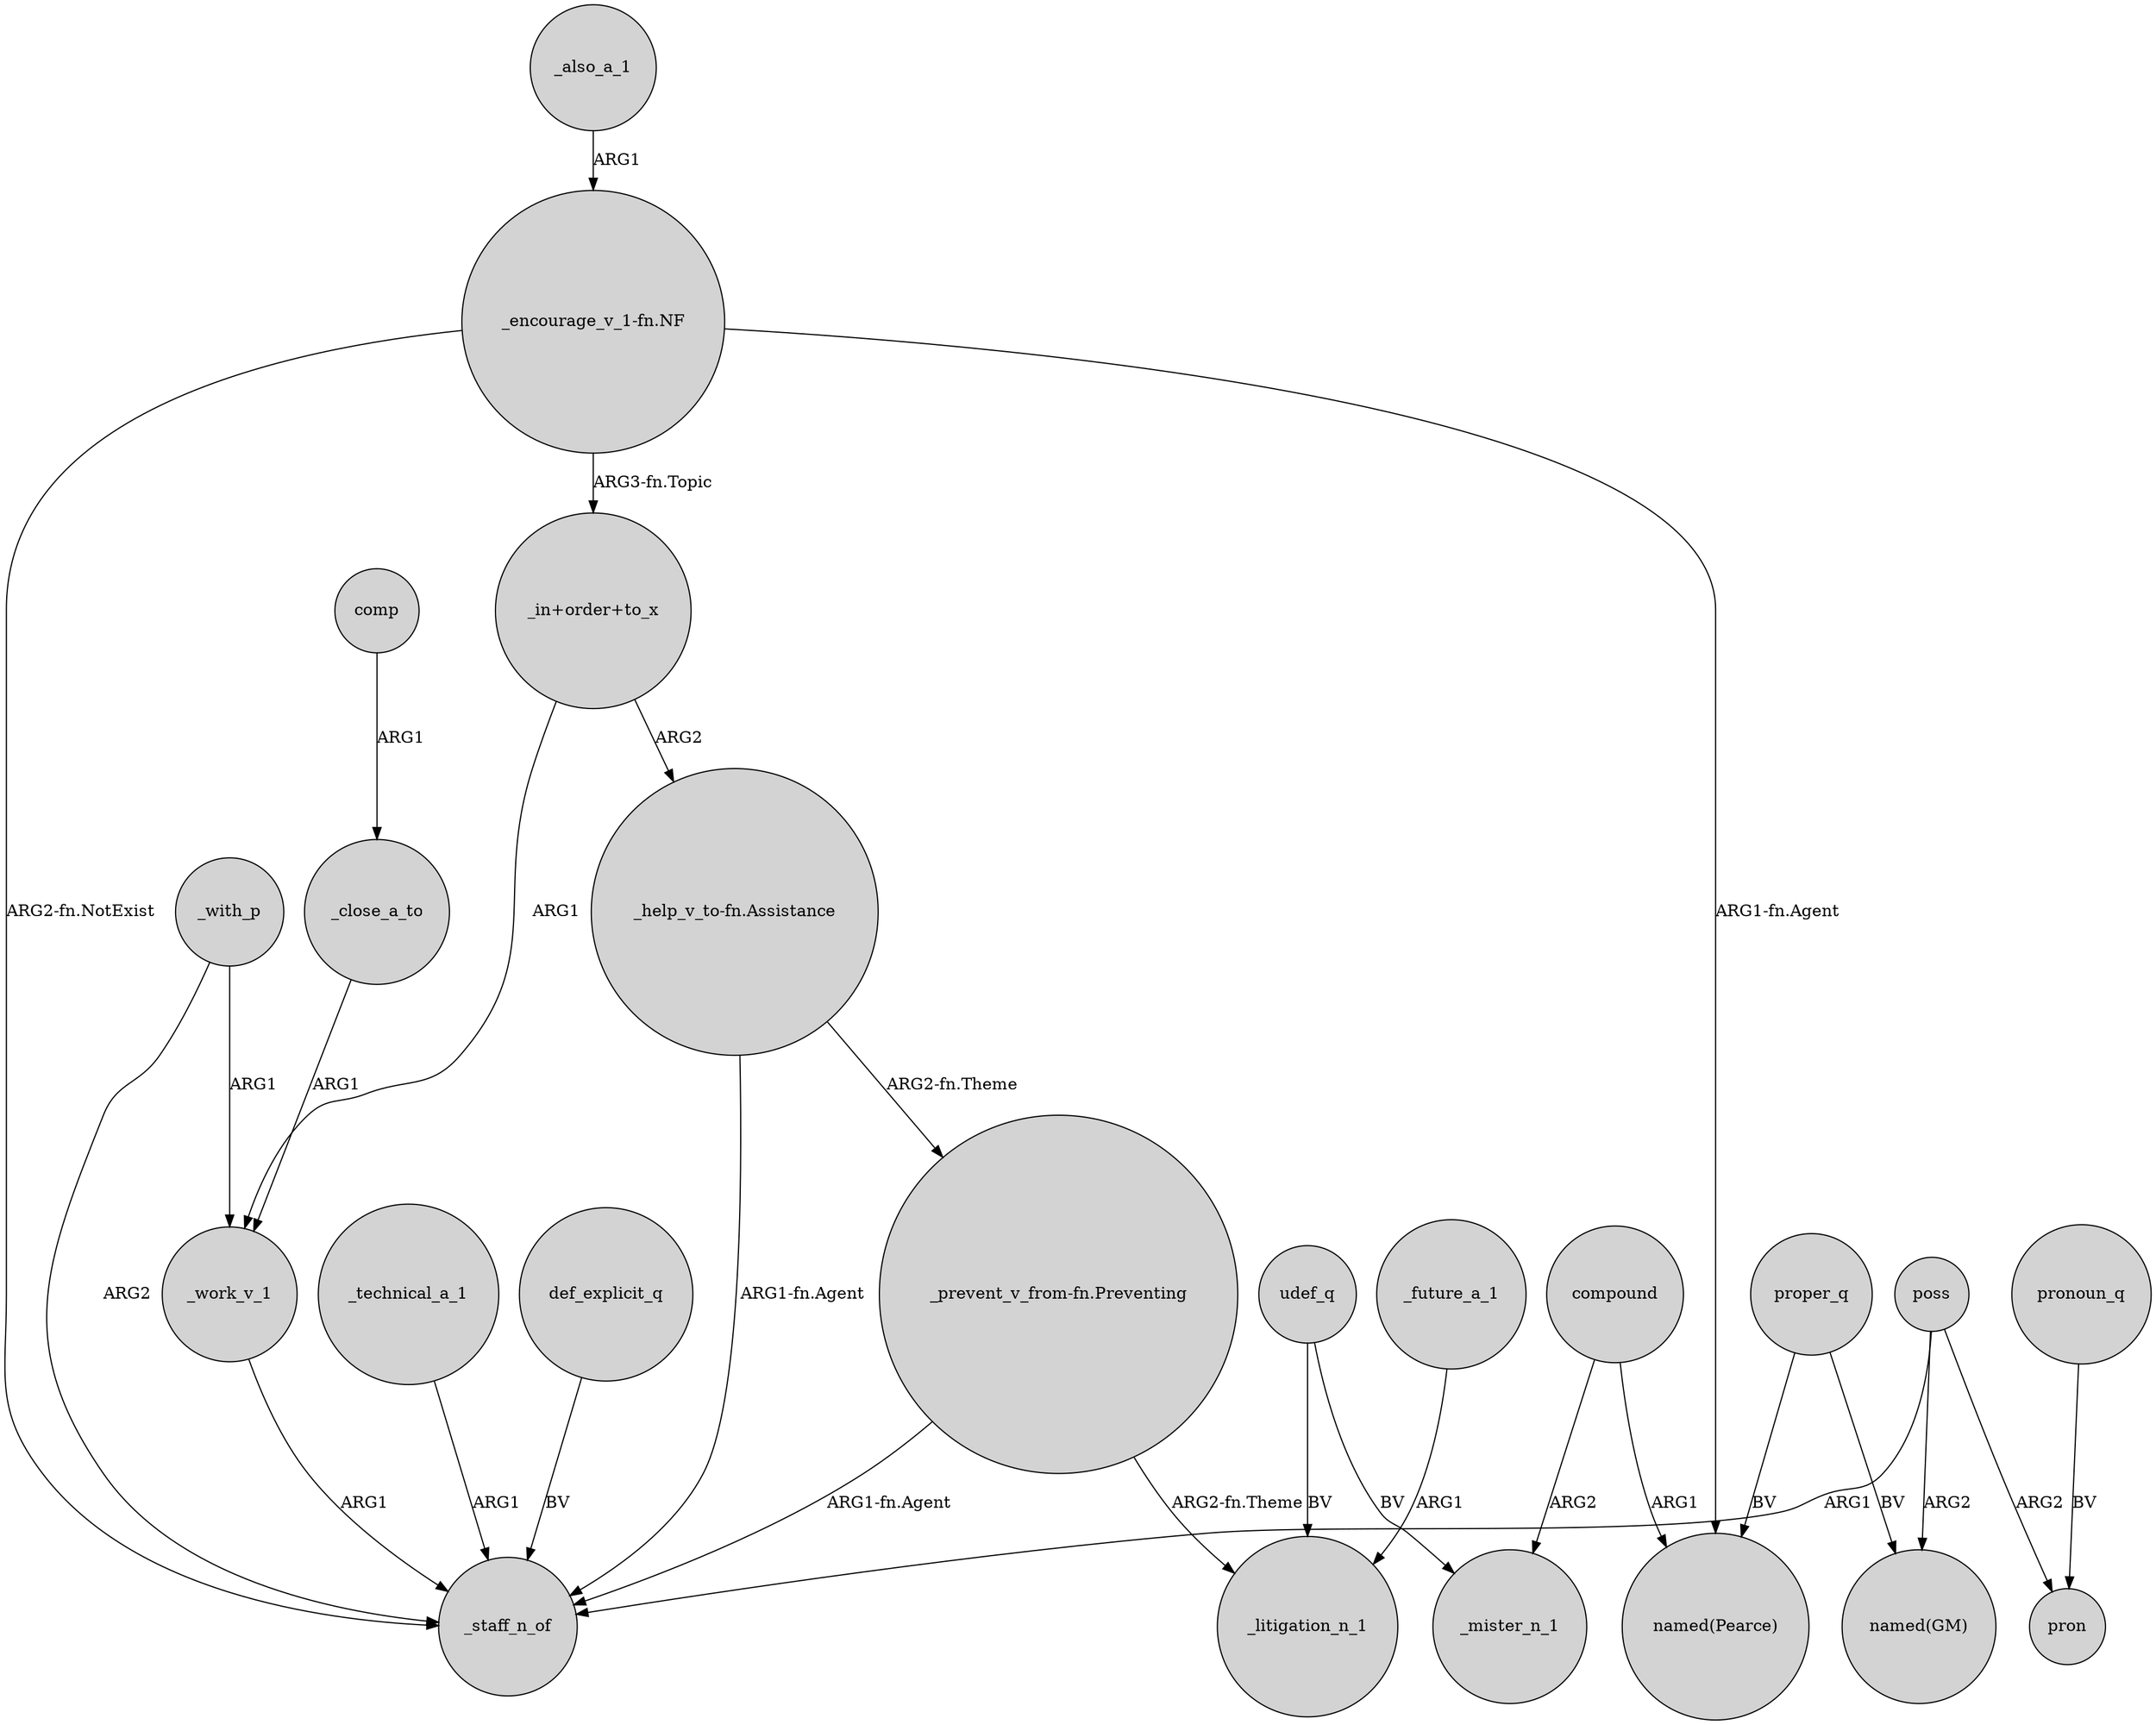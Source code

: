 digraph {
	node [shape=circle style=filled]
	_with_p -> _work_v_1 [label=ARG1]
	_also_a_1 -> "_encourage_v_1-fn.NF" [label=ARG1]
	"_encourage_v_1-fn.NF" -> "_in+order+to_x" [label="ARG3-fn.Topic"]
	_with_p -> _staff_n_of [label=ARG2]
	comp -> _close_a_to [label=ARG1]
	"_prevent_v_from-fn.Preventing" -> _staff_n_of [label="ARG1-fn.Agent"]
	poss -> pron [label=ARG2]
	_work_v_1 -> _staff_n_of [label=ARG1]
	poss -> "named(GM)" [label=ARG2]
	proper_q -> "named(Pearce)" [label=BV]
	compound -> _mister_n_1 [label=ARG2]
	"_prevent_v_from-fn.Preventing" -> _litigation_n_1 [label="ARG2-fn.Theme"]
	_future_a_1 -> _litigation_n_1 [label=ARG1]
	udef_q -> _litigation_n_1 [label=BV]
	udef_q -> _mister_n_1 [label=BV]
	_technical_a_1 -> _staff_n_of [label=ARG1]
	proper_q -> "named(GM)" [label=BV]
	_close_a_to -> _work_v_1 [label=ARG1]
	def_explicit_q -> _staff_n_of [label=BV]
	pronoun_q -> pron [label=BV]
	"_help_v_to-fn.Assistance" -> "_prevent_v_from-fn.Preventing" [label="ARG2-fn.Theme"]
	poss -> _staff_n_of [label=ARG1]
	"_help_v_to-fn.Assistance" -> _staff_n_of [label="ARG1-fn.Agent"]
	"_in+order+to_x" -> "_help_v_to-fn.Assistance" [label=ARG2]
	"_encourage_v_1-fn.NF" -> _staff_n_of [label="ARG2-fn.NotExist"]
	compound -> "named(Pearce)" [label=ARG1]
	"_encourage_v_1-fn.NF" -> "named(Pearce)" [label="ARG1-fn.Agent"]
	"_in+order+to_x" -> _work_v_1 [label=ARG1]
}
